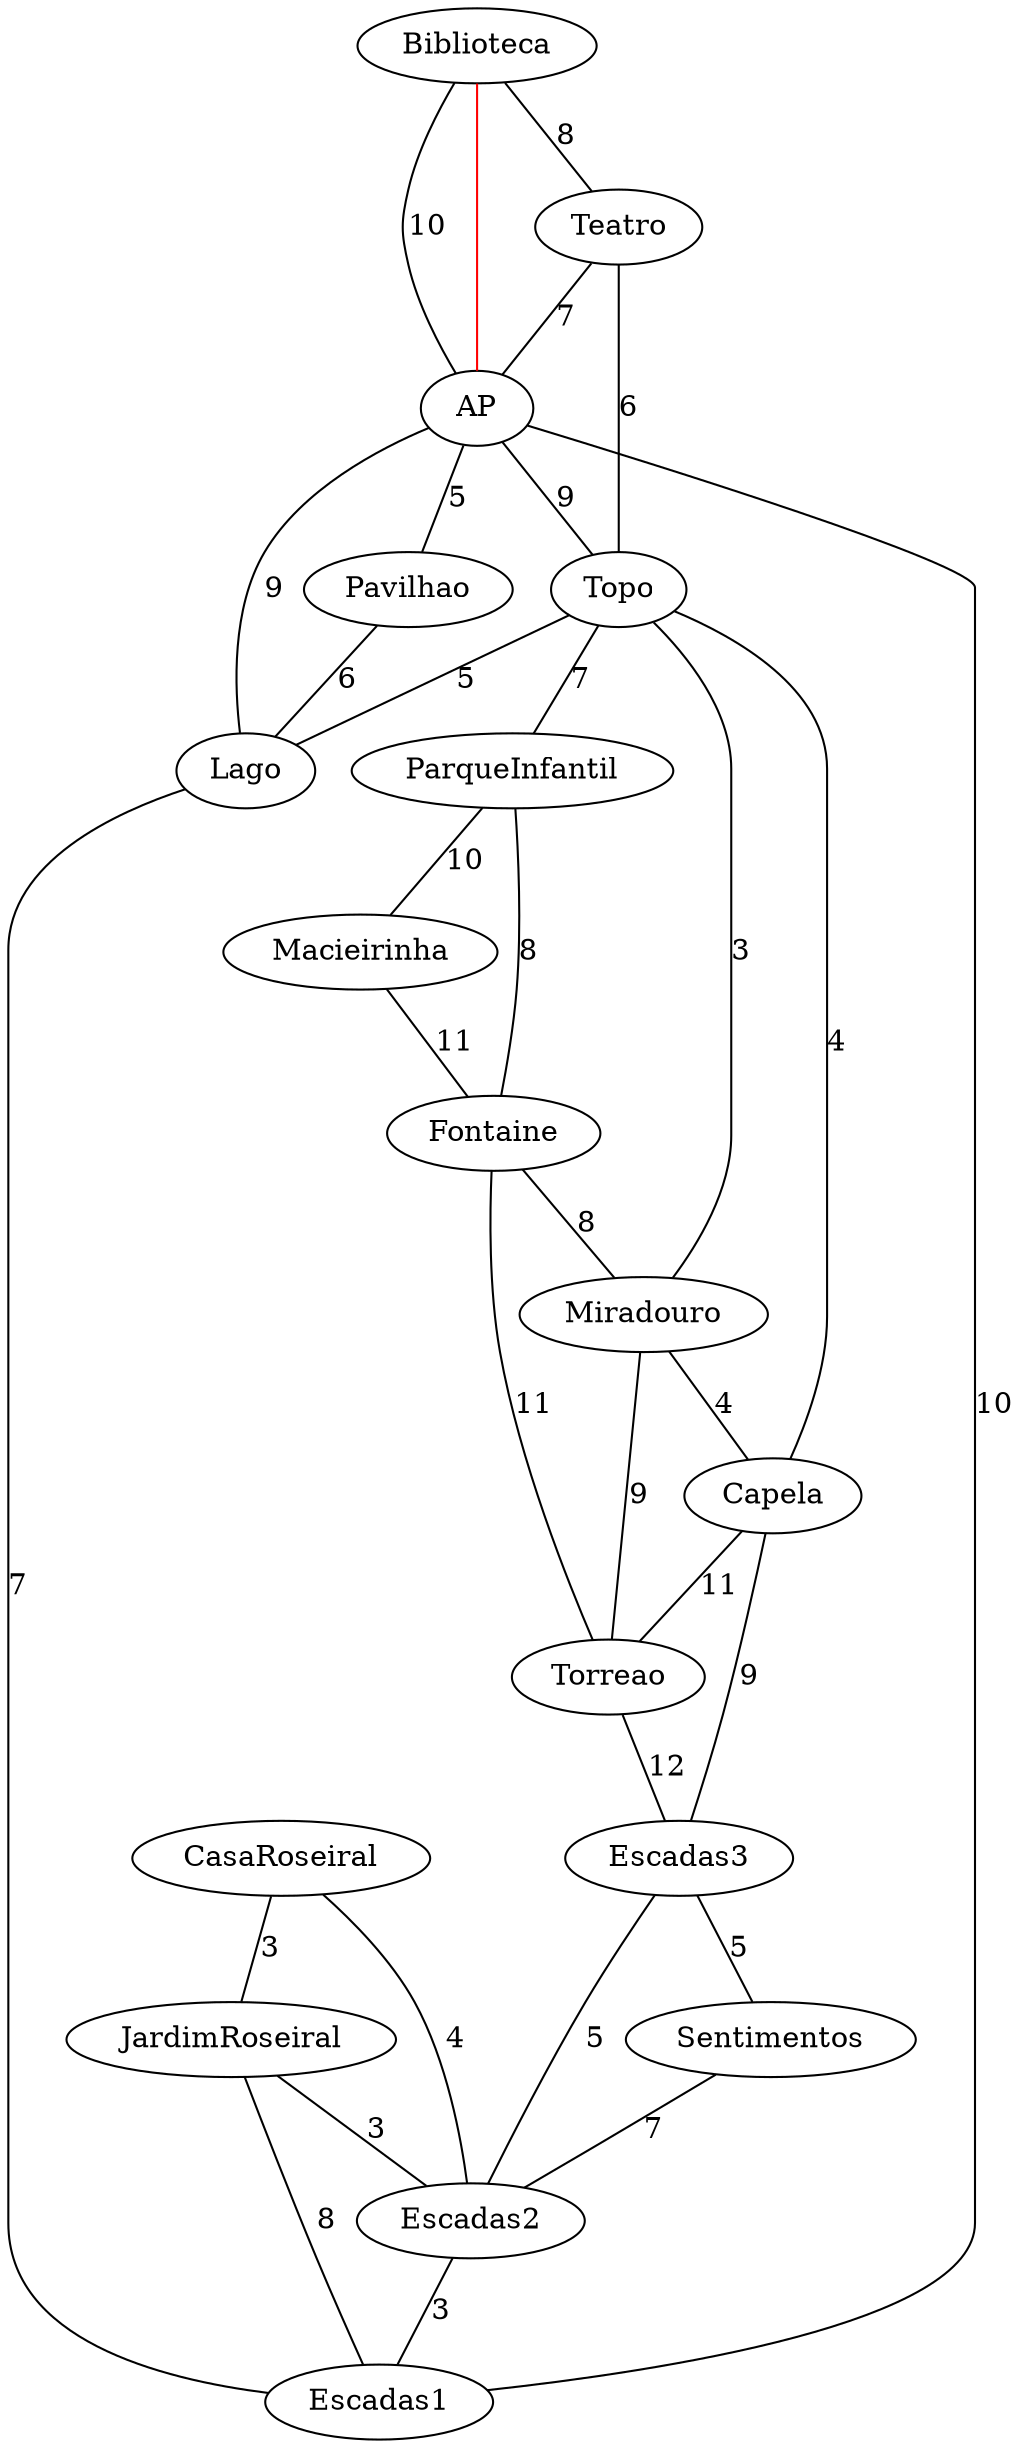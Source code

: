 graph G {
"Biblioteca" -- "Teatro" [label="8"];
"Biblioteca" -- "AP" [label="10"];
"Teatro" -- "AP" [label="7"];
"Teatro" -- "Topo" [label="6"];
"AP" -- "Pavilhao" [label="5"];
"AP" -- "Topo" [label="9"];
"AP" -- "Lago" [label="9"];
"AP" -- "Escadas1" [label="10"];
"Pavilhao" -- "Lago" [label="6"];
"Topo" -- "ParqueInfantil" [label="7"];
"Topo" -- "Miradouro" [label="3"];
"Topo" -- "Capela" [label="4"];
"Topo" -- "Lago" [label="5"];
"ParqueInfantil" -- "Macieirinha" [label="10"];
"ParqueInfantil" -- "Fontaine" [label="8"];
"Macieirinha" -- "Fontaine" [label="11"];
"Fontaine" -- "Miradouro" [label="8"];
"Fontaine" -- "Torreao" [label="11"];
"Miradouro" -- "Capela" [label="4"];
"Miradouro" -- "Torreao" [label="9"];
"Capela" -- "Torreao" [label="11"];
"Capela" -- "Escadas3" [label="9"];
"Torreao" -- "Escadas3" [label="12"];
"Lago" -- "Escadas1" [label="7"];
"Escadas3" -- "Sentimentos" [label="5"];
"Escadas3" -- "Escadas2" [label="5"];
"Sentimentos" -- "Escadas2" [label="7"];
"CasaRoseiral" -- "JardimRoseiral" [label="3"];
"CasaRoseiral" -- "Escadas2" [label="4"];
"JardimRoseiral" -- "Escadas2" [label="3"];
"JardimRoseiral" -- "Escadas1" [label="8"];
"Escadas2" -- "Escadas1" [label="3"];
"Biblioteca" -- "AP" [color=red];
}
